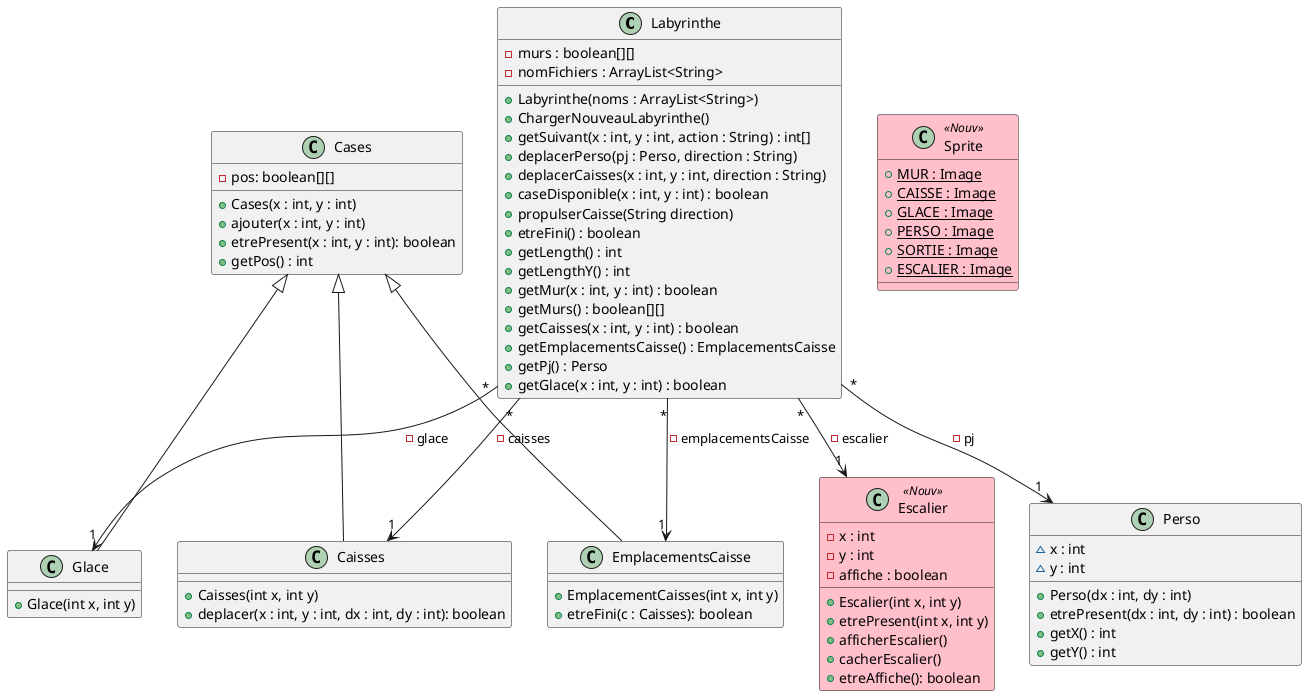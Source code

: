 @startuml
skinparam class{
  BackgroundColor<<Nouv>> Pink
}

class Labyrinthe{
    - murs : boolean[][]
    - nomFichiers : ArrayList<String>
    + Labyrinthe(noms : ArrayList<String>)
    + ChargerNouveauLabyrinthe()
    + getSuivant(x : int, y : int, action : String) : int[]
    + deplacerPerso(pj : Perso, direction : String)
    + deplacerCaisses(x : int, y : int, direction : String)
    + caseDisponible(x : int, y : int) : boolean
    + propulserCaisse(String direction)
    + etreFini() : boolean
    + getLength() : int
    + getLengthY() : int
    + getMur(x : int, y : int) : boolean
    + getMurs() : boolean[][]
    + getCaisses(x : int, y : int) : boolean
    + getEmplacementsCaisse() : EmplacementsCaisse
    + getPj() : Perso
    + getGlace(x : int, y : int) : boolean
}

class Cases{
    - pos: boolean[][]
    + Cases(x : int, y : int)
    + ajouter(x : int, y : int)
    + etrePresent(x : int, y : int): boolean
    + getPos() : int
}

class Caisses {
    + Caisses(int x, int y)
    + deplacer(x : int, y : int, dx : int, dy : int): boolean
}

class EmplacementsCaisse {
    + EmplacementCaisses(int x, int y)
    + etreFini(c : Caisses): boolean
}

class Glace {
    + Glace(int x, int y)
}

class Perso {
    ~ x : int
    ~ y : int
    + Perso(dx : int, dy : int)
    + etrePresent(dx : int, dy : int) : boolean
    + getX() : int
    + getY() : int
}

class Escalier <<Nouv>>{
    - x : int
    - y : int
    - affiche : boolean
    + Escalier(int x, int y)
    + etrePresent(int x, int y)
    + afficherEscalier()
    + cacherEscalier()
    + etreAffiche(): boolean
}

class Sprite <<Nouv>>{
    {static} + MUR : Image
    {static} + CAISSE : Image
    {static} + GLACE : Image
    {static} + PERSO : Image
    {static} + SORTIE : Image
    {static} + ESCALIER : Image
}

Labyrinthe "*" --> "1" Perso : - pj

Labyrinthe "*" --> "1" Escalier : - escalier

Labyrinthe "*" --> "1" Caisses : - caisses

Labyrinthe "*" --> "1" Glace : - glace

Labyrinthe "*" --> "1" EmplacementsCaisse : - emplacementsCaisse

Cases <|-- Caisses
Cases <|-- EmplacementsCaisse
Cases <|-- Glace
@enduml